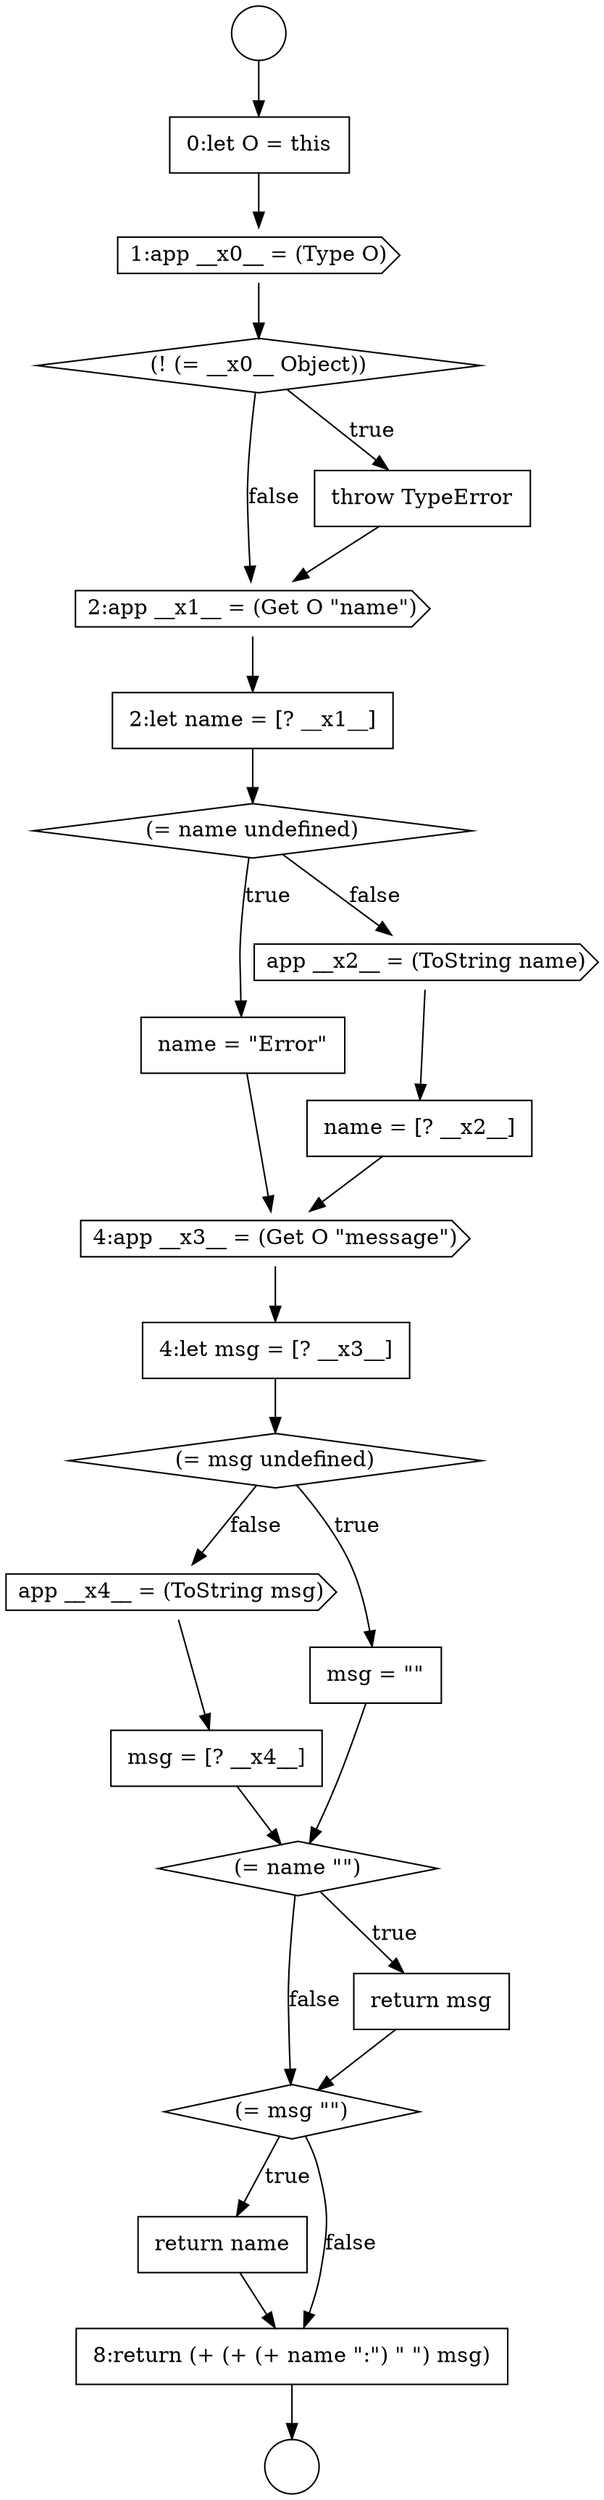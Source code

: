 digraph {
  node12517 [shape=cds, label=<<font color="black">4:app __x3__ = (Get O &quot;message&quot;)</font>> color="black" fillcolor="white" style=filled]
  node12518 [shape=none, margin=0, label=<<font color="black">
    <table border="0" cellborder="1" cellspacing="0" cellpadding="10">
      <tr><td align="left">4:let msg = [? __x3__]</td></tr>
    </table>
  </font>> color="black" fillcolor="white" style=filled]
  node12513 [shape=diamond, label=<<font color="black">(= name undefined)</font>> color="black" fillcolor="white" style=filled]
  node12505 [shape=circle label=" " color="black" fillcolor="white" style=filled]
  node12519 [shape=diamond, label=<<font color="black">(= msg undefined)</font>> color="black" fillcolor="white" style=filled]
  node12514 [shape=none, margin=0, label=<<font color="black">
    <table border="0" cellborder="1" cellspacing="0" cellpadding="10">
      <tr><td align="left">name = &quot;Error&quot;</td></tr>
    </table>
  </font>> color="black" fillcolor="white" style=filled]
  node12508 [shape=cds, label=<<font color="black">1:app __x0__ = (Type O)</font>> color="black" fillcolor="white" style=filled]
  node12526 [shape=none, margin=0, label=<<font color="black">
    <table border="0" cellborder="1" cellspacing="0" cellpadding="10">
      <tr><td align="left">return name</td></tr>
    </table>
  </font>> color="black" fillcolor="white" style=filled]
  node12507 [shape=none, margin=0, label=<<font color="black">
    <table border="0" cellborder="1" cellspacing="0" cellpadding="10">
      <tr><td align="left">0:let O = this</td></tr>
    </table>
  </font>> color="black" fillcolor="white" style=filled]
  node12522 [shape=none, margin=0, label=<<font color="black">
    <table border="0" cellborder="1" cellspacing="0" cellpadding="10">
      <tr><td align="left">msg = [? __x4__]</td></tr>
    </table>
  </font>> color="black" fillcolor="white" style=filled]
  node12511 [shape=cds, label=<<font color="black">2:app __x1__ = (Get O &quot;name&quot;)</font>> color="black" fillcolor="white" style=filled]
  node12510 [shape=none, margin=0, label=<<font color="black">
    <table border="0" cellborder="1" cellspacing="0" cellpadding="10">
      <tr><td align="left">throw TypeError</td></tr>
    </table>
  </font>> color="black" fillcolor="white" style=filled]
  node12525 [shape=diamond, label=<<font color="black">(= msg &quot;&quot;)</font>> color="black" fillcolor="white" style=filled]
  node12521 [shape=cds, label=<<font color="black">app __x4__ = (ToString msg)</font>> color="black" fillcolor="white" style=filled]
  node12506 [shape=circle label=" " color="black" fillcolor="white" style=filled]
  node12524 [shape=none, margin=0, label=<<font color="black">
    <table border="0" cellborder="1" cellspacing="0" cellpadding="10">
      <tr><td align="left">return msg</td></tr>
    </table>
  </font>> color="black" fillcolor="white" style=filled]
  node12509 [shape=diamond, label=<<font color="black">(! (= __x0__ Object))</font>> color="black" fillcolor="white" style=filled]
  node12523 [shape=diamond, label=<<font color="black">(= name &quot;&quot;)</font>> color="black" fillcolor="white" style=filled]
  node12512 [shape=none, margin=0, label=<<font color="black">
    <table border="0" cellborder="1" cellspacing="0" cellpadding="10">
      <tr><td align="left">2:let name = [? __x1__]</td></tr>
    </table>
  </font>> color="black" fillcolor="white" style=filled]
  node12527 [shape=none, margin=0, label=<<font color="black">
    <table border="0" cellborder="1" cellspacing="0" cellpadding="10">
      <tr><td align="left">8:return (+ (+ (+ name &quot;:&quot;) &quot; &quot;) msg)</td></tr>
    </table>
  </font>> color="black" fillcolor="white" style=filled]
  node12516 [shape=none, margin=0, label=<<font color="black">
    <table border="0" cellborder="1" cellspacing="0" cellpadding="10">
      <tr><td align="left">name = [? __x2__]</td></tr>
    </table>
  </font>> color="black" fillcolor="white" style=filled]
  node12520 [shape=none, margin=0, label=<<font color="black">
    <table border="0" cellborder="1" cellspacing="0" cellpadding="10">
      <tr><td align="left">msg = &quot;&quot;</td></tr>
    </table>
  </font>> color="black" fillcolor="white" style=filled]
  node12515 [shape=cds, label=<<font color="black">app __x2__ = (ToString name)</font>> color="black" fillcolor="white" style=filled]
  node12527 -> node12506 [ color="black"]
  node12511 -> node12512 [ color="black"]
  node12515 -> node12516 [ color="black"]
  node12505 -> node12507 [ color="black"]
  node12513 -> node12514 [label=<<font color="black">true</font>> color="black"]
  node12513 -> node12515 [label=<<font color="black">false</font>> color="black"]
  node12512 -> node12513 [ color="black"]
  node12522 -> node12523 [ color="black"]
  node12518 -> node12519 [ color="black"]
  node12514 -> node12517 [ color="black"]
  node12519 -> node12520 [label=<<font color="black">true</font>> color="black"]
  node12519 -> node12521 [label=<<font color="black">false</font>> color="black"]
  node12517 -> node12518 [ color="black"]
  node12508 -> node12509 [ color="black"]
  node12520 -> node12523 [ color="black"]
  node12523 -> node12524 [label=<<font color="black">true</font>> color="black"]
  node12523 -> node12525 [label=<<font color="black">false</font>> color="black"]
  node12507 -> node12508 [ color="black"]
  node12516 -> node12517 [ color="black"]
  node12525 -> node12526 [label=<<font color="black">true</font>> color="black"]
  node12525 -> node12527 [label=<<font color="black">false</font>> color="black"]
  node12521 -> node12522 [ color="black"]
  node12524 -> node12525 [ color="black"]
  node12526 -> node12527 [ color="black"]
  node12510 -> node12511 [ color="black"]
  node12509 -> node12510 [label=<<font color="black">true</font>> color="black"]
  node12509 -> node12511 [label=<<font color="black">false</font>> color="black"]
}
